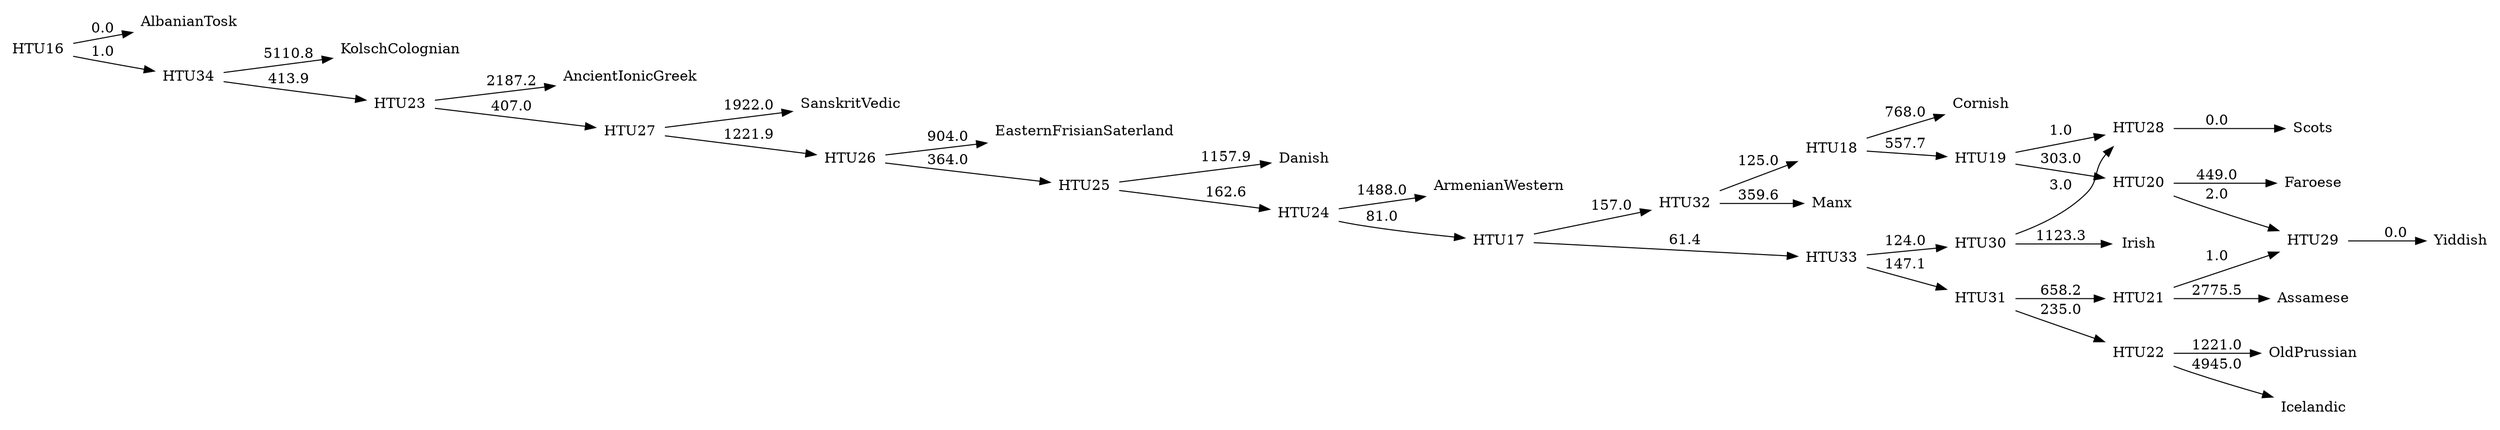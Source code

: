 digraph G {
	rankdir = LR;	edge [colorscheme=spectral11];	node [shape = none];

    0 [label=AlbanianTosk];
    1 [label=AncientIonicGreek];
    2 [label=ArmenianWestern];
    3 [label=Assamese];
    4 [label=Cornish];
    5 [label=Danish];
    6 [label=EasternFrisianSaterland];
    7 [label=Faroese];
    8 [label=Icelandic];
    9 [label=Irish];
    10 [label=KolschColognian];
    11 [label=Manx];
    12 [label=OldPrussian];
    13 [label=SanskritVedic];
    14 [label=Scots];
    15 [label=Yiddish];
    16 [label=HTU16];
    17 [label=HTU17];
    18 [label=HTU18];
    19 [label=HTU19];
    20 [label=HTU20];
    21 [label=HTU21];
    22 [label=HTU22];
    23 [label=HTU23];
    24 [label=HTU24];
    25 [label=HTU25];
    26 [label=HTU26];
    27 [label=HTU27];
    28 [label=HTU28];
    29 [label=HTU29];
    30 [label=HTU30];
    31 [label=HTU31];
    32 [label=HTU32];
    33 [label=HTU33];
    34 [label=HTU34];
    16 -> 0 [label=0.0];
    16 -> 34 [label=1.0];
    17 -> 32 [label=157.0];
    17 -> 33 [label=61.4];
    18 -> 4 [label=768.0];
    18 -> 19 [label=557.7];
    19 -> 20 [label=303.0];
    19 -> 28 [label=1.0];
    20 -> 7 [label=449.0];
    20 -> 29 [label=2.0];
    21 -> 3 [label=2775.5];
    21 -> 29 [label=1.0];
    22 -> 8 [label=4945.0];
    22 -> 12 [label=1221.0];
    23 -> 1 [label=2187.2];
    23 -> 27 [label=407.0];
    24 -> 2 [label=1488.0];
    24 -> 17 [label=81.0];
    25 -> 5 [label=1157.9];
    25 -> 24 [label=162.6];
    26 -> 6 [label=904.0];
    26 -> 25 [label=364.0];
    27 -> 13 [label=1922.0];
    27 -> 26 [label=1221.9];
    28 -> 14 [label=0.0];
    29 -> 15 [label=0.0];
    30 -> 9 [label=1123.3];
    30 -> 28 [label=3.0];
    31 -> 21 [label=658.2];
    31 -> 22 [label=235.0];
    32 -> 11 [label=359.6];
    32 -> 18 [label=125.0];
    33 -> 30 [label=124.0];
    33 -> 31 [label=147.1];
    34 -> 10 [label=5110.8];
    34 -> 23 [label=413.9];
}
//53576.49999999999
digraph G {
	rankdir = LR;	edge [colorscheme=spectral11];	node [shape = none];

    0 [label=AlbanianTosk];
    1 [label=AncientIonicGreek];
    2 [label=ArmenianWestern];
    3 [label=Assamese];
    4 [label=Cornish];
    5 [label=Danish];
    6 [label=EasternFrisianSaterland];
    7 [label=Faroese];
    8 [label=Icelandic];
    9 [label=Irish];
    10 [label=KolschColognian];
    11 [label=Manx];
    12 [label=OldPrussian];
    13 [label=SanskritVedic];
    14 [label=Scots];
    15 [label=Yiddish];
    16 [label=HTU16];
    17 [label=HTU17];
    18 [label=HTU18];
    19 [label=HTU19];
    20 [label=HTU20];
    21 [label=HTU21];
    22 [label=HTU22];
    23 [label=HTU23];
    24 [label=HTU24];
    25 [label=HTU25];
    26 [label=HTU26];
    27 [label=HTU27];
    28 [label=HTU28];
    29 [label=HTU29];
    30 [label=HTU30];
    16 -> 0 [label=1352.0];
    16 -> 30 [label=814.0];
    17 -> 28 [label=338.0];
    17 -> 29 [label=73.5];
    18 -> 4 [label=603.0];
    18 -> 19 [label=724.6];
    19 -> 7 [label=1054.1];
    19 -> 15 [label=3273.1];
    20 -> 8 [label=5895.9];
    20 -> 12 [label=1168.1];
    21 -> 1 [label=2455.2];
    21 -> 25 [label=275.0];
    22 -> 2 [label=1565.0];
    22 -> 17 [label=72.0];
    23 -> 5 [label=1161.9];
    23 -> 22 [label=159.6];
    24 -> 6 [label=973.0];
    24 -> 23 [label=367.0];
    25 -> 13 [label=1958.0];
    25 -> 24 [label=1138.9];
    26 -> 9 [label=927.4];
    26 -> 14 [label=1413.2];
    27 -> 3 [label=3981.6];
    27 -> 20 [label=411.0];
    28 -> 11 [label=421.6];
    28 -> 18 [label=82.0];
    29 -> 26 [label=203.0];
    29 -> 27 [label=170.1];
    30 -> 10 [label=5271.8];
    30 -> 21 [label=490.9];
}
//48504.4
digraph G {
	rankdir = LR;	edge [colorscheme=spectral11];	node [shape = none];

    0 [label=AlbanianTosk];
    1 [label=AncientIonicGreek];
    2 [label=ArmenianWestern];
    3 [label=Assamese];
    4 [label=Cornish];
    5 [label=Danish];
    6 [label=EasternFrisianSaterland];
    7 [label=Faroese];
    8 [label=Icelandic];
    9 [label=Irish];
    10 [label=KolschColognian];
    11 [label=Manx];
    12 [label=OldPrussian];
    13 [label=SanskritVedic];
    14 [label=Scots];
    15 [label=Yiddish];
    16 [label=HTU16];
    17 [label=HTU17];
    18 [label=HTU18];
    19 [label=HTU19];
    20 [label=HTU20];
    21 [label=HTU21];
    22 [label=HTU22];
    23 [label=HTU23];
    24 [label=HTU24];
    25 [label=HTU25];
    26 [label=HTU26];
    27 [label=HTU27];
    28 [label=HTU28];
    29 [label=HTU29];
    30 [label=HTU30];
    16 -> 0 [label=1352.0];
    16 -> 30 [label=814.0];
    17 -> 28 [label=338.0];
    17 -> 29 [label=73.5];
    18 -> 4 [label=603.0];
    18 -> 19 [label=724.6];
    19 -> 7 [label=1054.1];
    19 -> 15 [label=3273.1];
    20 -> 8 [label=5895.9];
    20 -> 12 [label=1168.1];
    21 -> 1 [label=2455.2];
    21 -> 25 [label=275.0];
    22 -> 2 [label=1565.0];
    22 -> 17 [label=72.0];
    23 -> 5 [label=1161.9];
    23 -> 22 [label=159.6];
    24 -> 6 [label=973.0];
    24 -> 23 [label=367.0];
    25 -> 13 [label=1958.0];
    25 -> 24 [label=1138.9];
    26 -> 9 [label=927.4];
    26 -> 14 [label=1413.2];
    27 -> 3 [label=3981.6];
    27 -> 20 [label=411.0];
    28 -> 11 [label=421.6];
    28 -> 18 [label=82.0];
    29 -> 26 [label=203.0];
    29 -> 27 [label=170.1];
    30 -> 10 [label=5271.8];
    30 -> 21 [label=490.9];
}
//48504.4
digraph G {
	rankdir = LR;	edge [colorscheme=spectral11];	node [shape = none];

    0 [label=AlbanianTosk];
    1 [label=AncientIonicGreek];
    2 [label=ArmenianWestern];
    3 [label=Assamese];
    4 [label=Cornish];
    5 [label=Danish];
    6 [label=EasternFrisianSaterland];
    7 [label=Faroese];
    8 [label=Icelandic];
    9 [label=Irish];
    10 [label=KolschColognian];
    11 [label=Manx];
    12 [label=OldPrussian];
    13 [label=SanskritVedic];
    14 [label=Scots];
    15 [label=Yiddish];
    16 [label=HTU16];
    17 [label=HTU17];
    18 [label=HTU18];
    19 [label=HTU19];
    20 [label=HTU20];
    21 [label=HTU21];
    22 [label=HTU22];
    23 [label=HTU23];
    24 [label=HTU24];
    25 [label=HTU25];
    26 [label=HTU26];
    27 [label=HTU27];
    28 [label=HTU28];
    29 [label=HTU29];
    30 [label=HTU30];
    16 -> 0 [label=2440.0];
    16 -> 30 [label=1588.0];
    17 -> 28 [label=191.0];
    17 -> 29 [label=95.4];
    18 -> 4 [label=755.0];
    18 -> 7 [label=1316.7];
    19 -> 3 [label=2673.5];
    19 -> 15 [label=2811.0];
    20 -> 8 [label=5174.0];
    20 -> 12 [label=1100.0];
    21 -> 1 [label=2428.2];
    21 -> 25 [label=275.0];
    22 -> 2 [label=1563.0];
    22 -> 17 [label=63.0];
    23 -> 5 [label=1148.9];
    23 -> 22 [label=186.6];
    24 -> 6 [label=961.0];
    24 -> 23 [label=376.0];
    25 -> 13 [label=1978.0];
    25 -> 24 [label=1152.9];
    26 -> 9 [label=936.3];
    26 -> 14 [label=1369.3];
    27 -> 19 [label=574.2];
    27 -> 20 [label=240.0];
    28 -> 11 [label=360.6];
    28 -> 18 [label=97.0];
    29 -> 26 [label=197.0];
    29 -> 27 [label=149.1];
    30 -> 10 [label=5246.8];
    30 -> 21 [label=486.9];
}
//47887.3
digraph G {
	rankdir = LR;	edge [colorscheme=spectral11];	node [shape = none];

    0 [label=AlbanianTosk];
    1 [label=AncientIonicGreek];
    2 [label=ArmenianWestern];
    3 [label=Assamese];
    4 [label=Cornish];
    5 [label=Danish];
    6 [label=EasternFrisianSaterland];
    7 [label=Faroese];
    8 [label=Icelandic];
    9 [label=Irish];
    10 [label=KolschColognian];
    11 [label=Manx];
    12 [label=OldPrussian];
    13 [label=SanskritVedic];
    14 [label=Scots];
    15 [label=Yiddish];
    16 [label=HTU16];
    17 [label=HTU17];
    18 [label=HTU18];
    19 [label=HTU19];
    20 [label=HTU20];
    21 [label=HTU21];
    22 [label=HTU22];
    23 [label=HTU23];
    24 [label=HTU24];
    25 [label=HTU25];
    26 [label=HTU26];
    27 [label=HTU27];
    28 [label=HTU28];
    29 [label=HTU29];
    30 [label=HTU30];
    16 -> 0 [label=2440.0];
    16 -> 30 [label=1588.0];
    17 -> 28 [label=191.0];
    17 -> 29 [label=95.4];
    18 -> 4 [label=755.0];
    18 -> 7 [label=1316.7];
    19 -> 3 [label=2673.5];
    19 -> 15 [label=2811.0];
    20 -> 8 [label=5174.0];
    20 -> 12 [label=1100.0];
    21 -> 1 [label=2428.2];
    21 -> 25 [label=275.0];
    22 -> 2 [label=1563.0];
    22 -> 17 [label=63.0];
    23 -> 5 [label=1148.9];
    23 -> 22 [label=186.6];
    24 -> 6 [label=961.0];
    24 -> 23 [label=376.0];
    25 -> 13 [label=1978.0];
    25 -> 24 [label=1152.9];
    26 -> 9 [label=936.3];
    26 -> 14 [label=1369.3];
    27 -> 19 [label=574.2];
    27 -> 20 [label=240.0];
    28 -> 11 [label=360.6];
    28 -> 18 [label=97.0];
    29 -> 26 [label=197.0];
    29 -> 27 [label=149.1];
    30 -> 10 [label=5246.8];
    30 -> 21 [label=486.9];
}
//47887.3
digraph G {
	rankdir = LR;	edge [colorscheme=spectral11];	node [shape = none];

    0 [label=AlbanianTosk];
    1 [label=AncientIonicGreek];
    2 [label=ArmenianWestern];
    3 [label=Assamese];
    4 [label=Cornish];
    5 [label=Danish];
    6 [label=EasternFrisianSaterland];
    7 [label=Faroese];
    8 [label=Icelandic];
    9 [label=Irish];
    10 [label=KolschColognian];
    11 [label=Manx];
    12 [label=OldPrussian];
    13 [label=SanskritVedic];
    14 [label=Scots];
    15 [label=Yiddish];
    16 [label=HTU16];
    17 [label=HTU17];
    18 [label=HTU18];
    19 [label=HTU19];
    20 [label=HTU20];
    21 [label=HTU21];
    22 [label=HTU22];
    23 [label=HTU23];
    24 [label=HTU24];
    25 [label=HTU25];
    26 [label=HTU26];
    27 [label=HTU27];
    28 [label=HTU28];
    29 [label=HTU29];
    30 [label=HTU30];
    16 -> 0 [label=2409.0];
    16 -> 30 [label=1557.0];
    17 -> 28 [label=199.0];
    17 -> 29 [label=96.0];
    18 -> 4 [label=670.0];
    18 -> 19 [label=975.7];
    19 -> 7 [label=510.0];
    19 -> 14 [label=933.0];
    20 -> 3 [label=2667.5];
    20 -> 15 [label=2791.0];
    21 -> 8 [label=5178.0];
    21 -> 12 [label=1016.0];
    22 -> 1 [label=2447.2];
    22 -> 26 [label=270.0];
    23 -> 2 [label=1543.0];
    23 -> 17 [label=52.0];
    24 -> 5 [label=1017.9];
    24 -> 23 [label=178.2];
    25 -> 6 [label=982.0];
    25 -> 24 [label=383.0];
    26 -> 13 [label=1974.0];
    26 -> 25 [label=1135.9];
    27 -> 20 [label=476.2];
    27 -> 21 [label=310.0];
    28 -> 11 [label=341.2];
    28 -> 18 [label=77.4];
    29 -> 9 [label=768.5];
    29 -> 27 [label=139.9];
    30 -> 10 [label=5274.8];
    30 -> 22 [label=490.9];
}
//47350.2
